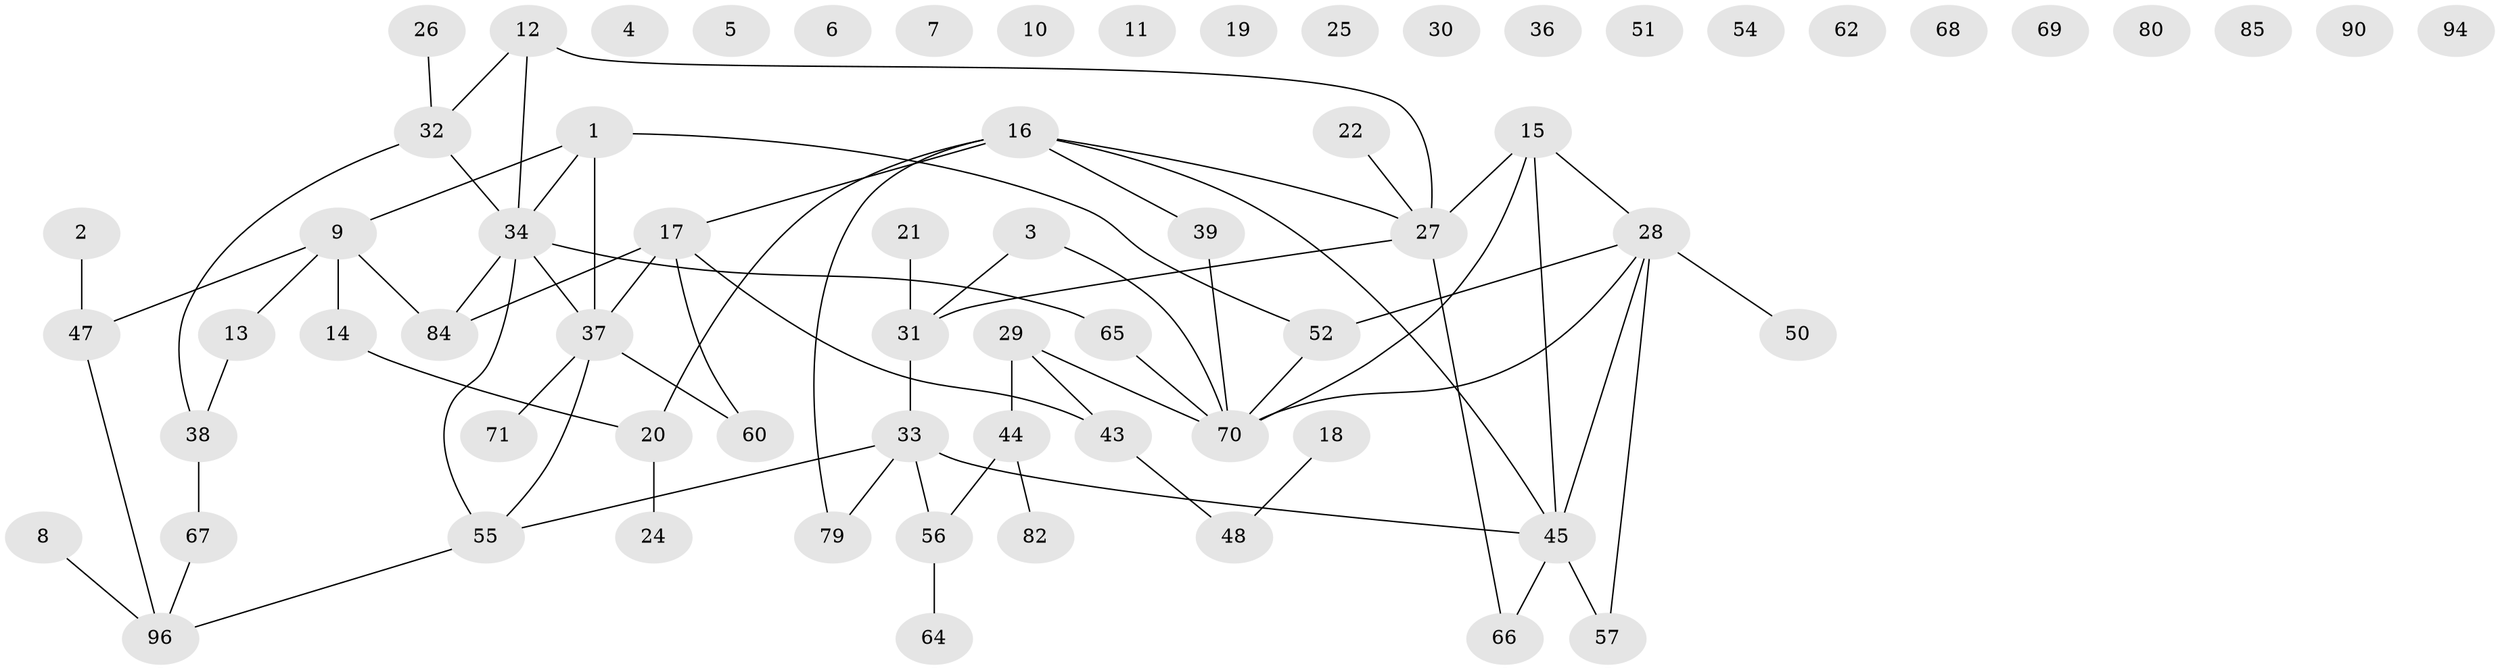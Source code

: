 // Generated by graph-tools (version 1.1) at 2025/23/03/03/25 07:23:27]
// undirected, 67 vertices, 73 edges
graph export_dot {
graph [start="1"]
  node [color=gray90,style=filled];
  1 [super="+40"];
  2 [super="+53"];
  3 [super="+76"];
  4 [super="+97"];
  5;
  6;
  7;
  8 [super="+35"];
  9 [super="+42"];
  10;
  11 [super="+23"];
  12 [super="+73"];
  13;
  14;
  15;
  16 [super="+77"];
  17 [super="+92"];
  18 [super="+87"];
  19;
  20 [super="+95"];
  21;
  22;
  24;
  25;
  26;
  27 [super="+78"];
  28 [super="+59"];
  29 [super="+46"];
  30;
  31 [super="+41"];
  32 [super="+74"];
  33 [super="+61"];
  34 [super="+88"];
  36;
  37 [super="+81"];
  38 [super="+91"];
  39 [super="+86"];
  43 [super="+58"];
  44;
  45 [super="+49"];
  47 [super="+93"];
  48;
  50;
  51;
  52 [super="+63"];
  54;
  55 [super="+89"];
  56 [super="+72"];
  57;
  60;
  62;
  64;
  65;
  66 [super="+75"];
  67 [super="+83"];
  68;
  69;
  70 [super="+98"];
  71;
  79;
  80;
  82;
  84;
  85;
  90;
  94;
  96 [super="+99"];
  1 -- 9;
  1 -- 34;
  1 -- 52;
  1 -- 37;
  2 -- 47;
  3 -- 70;
  3 -- 31;
  8 -- 96;
  9 -- 14;
  9 -- 84;
  9 -- 13;
  9 -- 47;
  12 -- 32;
  12 -- 27;
  12 -- 34;
  13 -- 38;
  14 -- 20;
  15 -- 27;
  15 -- 28;
  15 -- 70;
  15 -- 45;
  16 -- 17;
  16 -- 20;
  16 -- 45;
  16 -- 79;
  16 -- 27;
  16 -- 39;
  17 -- 60;
  17 -- 84;
  17 -- 37;
  17 -- 43;
  18 -- 48;
  20 -- 24;
  21 -- 31;
  22 -- 27;
  26 -- 32;
  27 -- 66;
  27 -- 31;
  28 -- 52;
  28 -- 50;
  28 -- 70;
  28 -- 57;
  28 -- 45;
  29 -- 43;
  29 -- 44;
  29 -- 70;
  31 -- 33;
  32 -- 38;
  32 -- 34;
  33 -- 55;
  33 -- 56;
  33 -- 45;
  33 -- 79;
  34 -- 65;
  34 -- 84;
  34 -- 37;
  34 -- 55;
  37 -- 60;
  37 -- 71;
  37 -- 55;
  38 -- 67;
  39 -- 70;
  43 -- 48;
  44 -- 56;
  44 -- 82;
  45 -- 57;
  45 -- 66;
  47 -- 96;
  52 -- 70;
  55 -- 96;
  56 -- 64;
  65 -- 70;
  67 -- 96;
}
